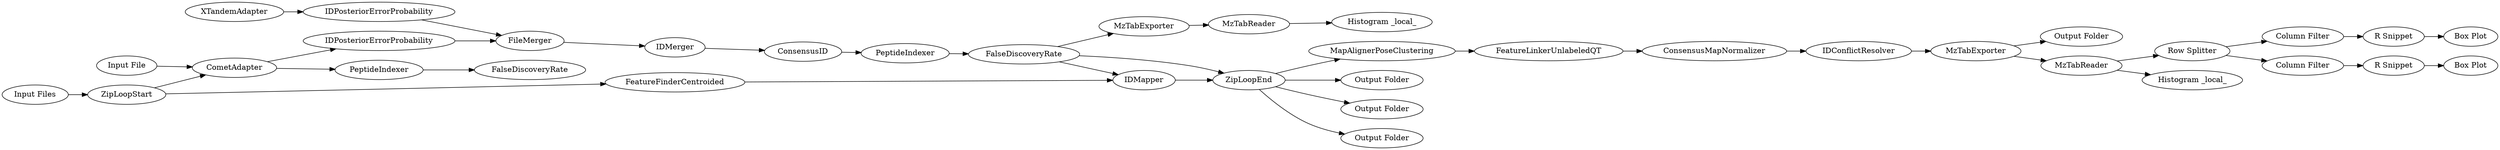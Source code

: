 digraph {
	106 -> 138
	116 -> 117
	99 -> 81
	145 -> 2
	4 -> 143
	79 -> 82
	185 -> 18
	81 -> 100
	108 -> 99
	146 -> 108
	111 -> 116
	106 -> 4
	119 -> 121
	107 -> 102
	137 -> 138
	108 -> 79
	111 -> 120
	182 -> 183
	138 -> 4
	96 -> 97
	4 -> 139
	100 -> 107
	2 -> 108
	117 -> 118
	102 -> 106
	187 -> 185
	143 -> 144
	106 -> 181
	185 -> 184
	120 -> 119
	181 -> 182
	141 -> 187
	184 -> 186
	4 -> 147
	2 -> 137
	144 -> 141
	97 -> 81
	184 -> 111
	4 -> 13
	79 [label=PeptideIndexer]
	97 [label=IDPosteriorErrorProbability]
	18 [label="Output Folder"]
	138 [label=IDMapper]
	182 [label=MzTabReader]
	108 [label=CometAdapter]
	121 [label="Box Plot"]
	145 [label="Input Files"]
	184 [label=MzTabReader]
	185 [label=MzTabExporter]
	137 [label=FeatureFinderCentroided]
	119 [label="R Snippet"]
	183 [label="Histogram _local_"]
	146 [label="Input File"]
	141 [label=ConsensusMapNormalizer]
	144 [label=FeatureLinkerUnlabeledQT]
	143 [label=MapAlignerPoseClustering]
	4 [label=ZipLoopEnd]
	147 [label="Output Folder"]
	100 [label=IDMerger]
	106 [label=FalseDiscoveryRate]
	117 [label="R Snippet"]
	81 [label=FileMerger]
	107 [label=ConsensusID]
	99 [label=IDPosteriorErrorProbability]
	96 [label=XTandemAdapter]
	13 [label="Output Folder"]
	102 [label=PeptideIndexer]
	120 [label="Column Filter"]
	139 [label="Output Folder"]
	82 [label=FalseDiscoveryRate]
	118 [label="Box Plot"]
	186 [label="Histogram _local_"]
	116 [label="Column Filter"]
	187 [label=IDConflictResolver]
	181 [label=MzTabExporter]
	111 [label="Row Splitter"]
	2 [label=ZipLoopStart]
	rankdir=LR
}
